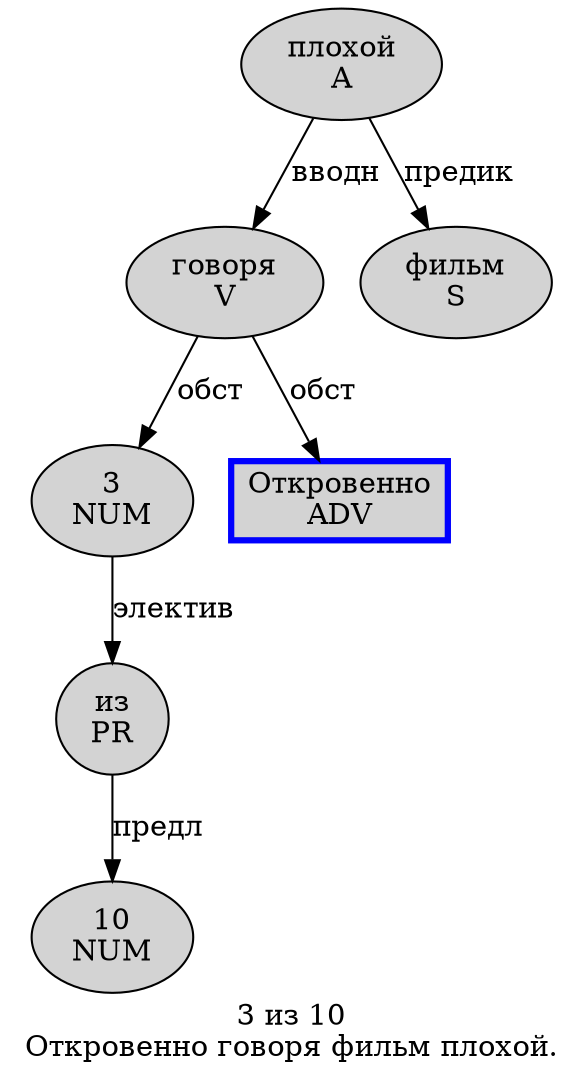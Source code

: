 digraph SENTENCE_3202 {
	graph [label="3 из 10
Откровенно говоря фильм плохой."]
	node [style=filled]
		0 [label="3
NUM" color="" fillcolor=lightgray penwidth=1 shape=ellipse]
		1 [label="из
PR" color="" fillcolor=lightgray penwidth=1 shape=ellipse]
		2 [label="10
NUM" color="" fillcolor=lightgray penwidth=1 shape=ellipse]
		3 [label="Откровенно
ADV" color=blue fillcolor=lightgray penwidth=3 shape=box]
		4 [label="говоря
V" color="" fillcolor=lightgray penwidth=1 shape=ellipse]
		5 [label="фильм
S" color="" fillcolor=lightgray penwidth=1 shape=ellipse]
		6 [label="плохой
A" color="" fillcolor=lightgray penwidth=1 shape=ellipse]
			6 -> 4 [label="вводн"]
			6 -> 5 [label="предик"]
			4 -> 0 [label="обст"]
			4 -> 3 [label="обст"]
			0 -> 1 [label="электив"]
			1 -> 2 [label="предл"]
}